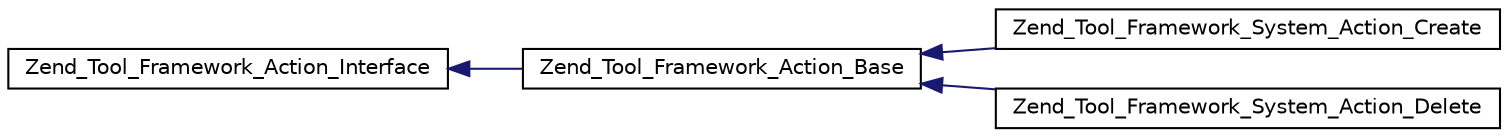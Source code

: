 digraph G
{
  edge [fontname="Helvetica",fontsize="10",labelfontname="Helvetica",labelfontsize="10"];
  node [fontname="Helvetica",fontsize="10",shape=record];
  rankdir="LR";
  Node1 [label="Zend_Tool_Framework_Action_Interface",height=0.2,width=0.4,color="black", fillcolor="white", style="filled",URL="$interface_zend___tool___framework___action___interface.html"];
  Node1 -> Node2 [dir="back",color="midnightblue",fontsize="10",style="solid",fontname="Helvetica"];
  Node2 [label="Zend_Tool_Framework_Action_Base",height=0.2,width=0.4,color="black", fillcolor="white", style="filled",URL="$class_zend___tool___framework___action___base.html"];
  Node2 -> Node3 [dir="back",color="midnightblue",fontsize="10",style="solid",fontname="Helvetica"];
  Node3 [label="Zend_Tool_Framework_System_Action_Create",height=0.2,width=0.4,color="black", fillcolor="white", style="filled",URL="$class_zend___tool___framework___system___action___create.html"];
  Node2 -> Node4 [dir="back",color="midnightblue",fontsize="10",style="solid",fontname="Helvetica"];
  Node4 [label="Zend_Tool_Framework_System_Action_Delete",height=0.2,width=0.4,color="black", fillcolor="white", style="filled",URL="$class_zend___tool___framework___system___action___delete.html"];
}
